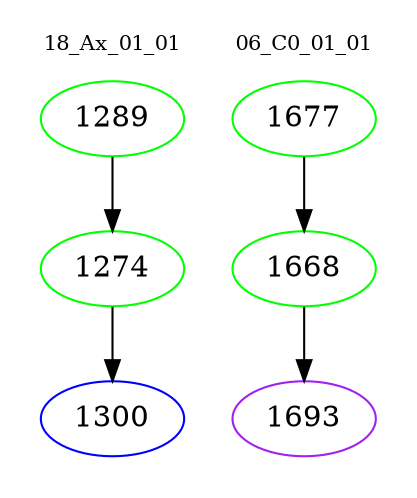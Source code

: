 digraph{
subgraph cluster_0 {
color = white
label = "18_Ax_01_01";
fontsize=10;
T0_1289 [label="1289", color="green"]
T0_1289 -> T0_1274 [color="black"]
T0_1274 [label="1274", color="green"]
T0_1274 -> T0_1300 [color="black"]
T0_1300 [label="1300", color="blue"]
}
subgraph cluster_1 {
color = white
label = "06_C0_01_01";
fontsize=10;
T1_1677 [label="1677", color="green"]
T1_1677 -> T1_1668 [color="black"]
T1_1668 [label="1668", color="green"]
T1_1668 -> T1_1693 [color="black"]
T1_1693 [label="1693", color="purple"]
}
}
